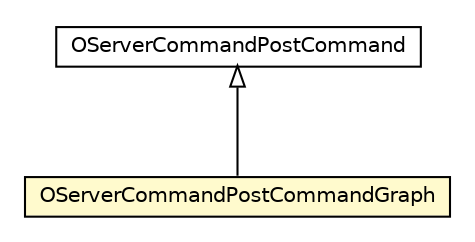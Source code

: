 #!/usr/local/bin/dot
#
# Class diagram 
# Generated by UMLGraph version R5_6-24-gf6e263 (http://www.umlgraph.org/)
#

digraph G {
	edge [fontname="Helvetica",fontsize=10,labelfontname="Helvetica",labelfontsize=10];
	node [fontname="Helvetica",fontsize=10,shape=plaintext];
	nodesep=0.25;
	ranksep=0.5;
	// com.orientechnologies.orient.server.network.protocol.http.command.post.OServerCommandPostCommand
	c3789665 [label=<<table title="com.orientechnologies.orient.server.network.protocol.http.command.post.OServerCommandPostCommand" border="0" cellborder="1" cellspacing="0" cellpadding="2" port="p" href="../../../server/network/protocol/http/command/post/OServerCommandPostCommand.html">
		<tr><td><table border="0" cellspacing="0" cellpadding="1">
<tr><td align="center" balign="center"> OServerCommandPostCommand </td></tr>
		</table></td></tr>
		</table>>, URL="../../../server/network/protocol/http/command/post/OServerCommandPostCommand.html", fontname="Helvetica", fontcolor="black", fontsize=10.0];
	// com.orientechnologies.orient.graph.server.command.OServerCommandPostCommandGraph
	c3789753 [label=<<table title="com.orientechnologies.orient.graph.server.command.OServerCommandPostCommandGraph" border="0" cellborder="1" cellspacing="0" cellpadding="2" port="p" bgcolor="lemonChiffon" href="./OServerCommandPostCommandGraph.html">
		<tr><td><table border="0" cellspacing="0" cellpadding="1">
<tr><td align="center" balign="center"> OServerCommandPostCommandGraph </td></tr>
		</table></td></tr>
		</table>>, URL="./OServerCommandPostCommandGraph.html", fontname="Helvetica", fontcolor="black", fontsize=10.0];
	//com.orientechnologies.orient.graph.server.command.OServerCommandPostCommandGraph extends com.orientechnologies.orient.server.network.protocol.http.command.post.OServerCommandPostCommand
	c3789665:p -> c3789753:p [dir=back,arrowtail=empty];
}

